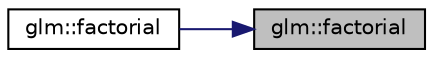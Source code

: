 digraph "glm::factorial"
{
 // LATEX_PDF_SIZE
  edge [fontname="Helvetica",fontsize="10",labelfontname="Helvetica",labelfontsize="10"];
  node [fontname="Helvetica",fontsize="10",shape=record];
  rankdir="RL";
  Node1 [label="glm::factorial",height=0.2,width=0.4,color="black", fillcolor="grey75", style="filled", fontcolor="black",tooltip=" "];
  Node1 -> Node2 [dir="back",color="midnightblue",fontsize="10",style="solid",fontname="Helvetica"];
  Node2 [label="glm::factorial",height=0.2,width=0.4,color="black", fillcolor="white", style="filled",URL="$namespaceglm.html#a2413666012b76baf1d3f0c44002f1154",tooltip=" "];
}
